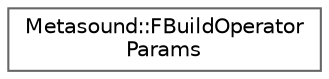 digraph "Graphical Class Hierarchy"
{
 // INTERACTIVE_SVG=YES
 // LATEX_PDF_SIZE
  bgcolor="transparent";
  edge [fontname=Helvetica,fontsize=10,labelfontname=Helvetica,labelfontsize=10];
  node [fontname=Helvetica,fontsize=10,shape=box,height=0.2,width=0.4];
  rankdir="LR";
  Node0 [id="Node000000",label="Metasound::FBuildOperator\lParams",height=0.2,width=0.4,color="grey40", fillcolor="white", style="filled",URL="$db/d03/structMetasound_1_1FBuildOperatorParams.html",tooltip="FBuildOperatorParams holds the parameters provided to operator factories during the creation of an IO..."];
}
